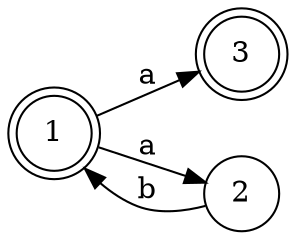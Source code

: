 digraph A2007T1_7 {
	rankdir=LR;
	graph [dpi = 300];
	node [shape = doublecircle]; 1,3;
	node [shape = circle];
	1->2[label="a"]; 1->3[label="a"];
	2->1[label="b"];
}

